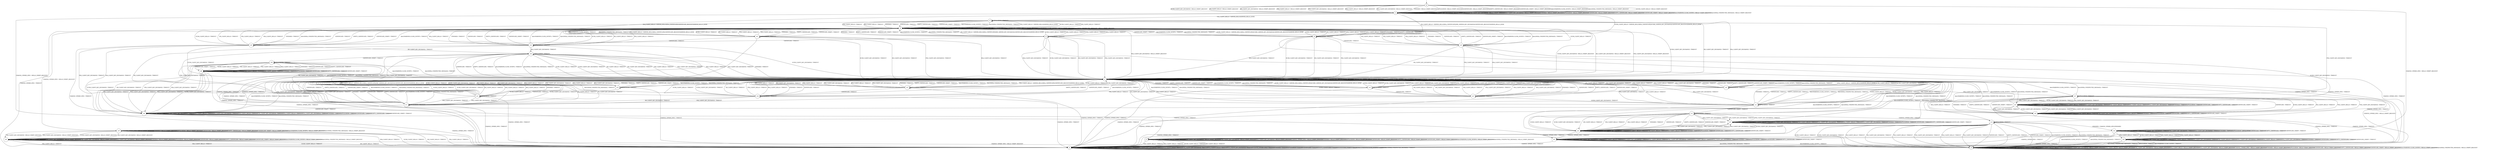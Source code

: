 digraph g {

	s0 [shape="circle" label="s0"];
	s1 [shape="circle" label="s1"];
	s2 [shape="circle" label="s2"];
	s3 [shape="circle" label="s3"];
	s4 [shape="circle" label="s4"];
	s5 [shape="circle" label="s5"];
	s6 [shape="circle" label="s6"];
	s7 [shape="circle" label="s7"];
	s8 [shape="circle" label="s8"];
	s9 [shape="circle" label="s9"];
	s10 [shape="circle" label="s10"];
	s11 [shape="circle" label="s11"];
	s12 [shape="circle" label="s12"];
	s13 [shape="circle" label="s13"];
	s14 [shape="circle" label="s14"];
	s15 [shape="circle" label="s15"];
	s16 [shape="circle" label="s16"];
	s17 [shape="circle" label="s17"];
	s18 [shape="circle" label="s18"];
	s19 [shape="circle" label="s19"];
	s20 [shape="circle" label="s20"];
	s21 [shape="circle" label="s21"];
	s22 [shape="circle" label="s22"];
	s23 [shape="circle" label="s23"];
	s24 [shape="circle" label="s24"];
	s25 [shape="circle" label="s25"];
	s26 [shape="circle" label="s26"];
	s27 [shape="circle" label="s27"];
	s28 [shape="circle" label="s28"];
	s29 [shape="circle" label="s29"];
	s30 [shape="circle" label="s30"];
	s31 [shape="circle" label="s31"];
	s32 [shape="circle" label="s32"];
	s33 [shape="circle" label="s33"];
	s34 [shape="circle" label="s34"];
	s35 [shape="circle" label="s35"];
	s36 [shape="circle" label="s36"];
	s37 [shape="circle" label="s37"];
	s38 [shape="circle" label="s38"];
	s0 -> s1 [label="ECDH_CLIENT_HELLO / HELLO_VERIFY_REQUEST"];
	s0 -> s1 [label="ECDH_CLIENT_KEY_EXCHANGE / HELLO_VERIFY_REQUEST"];
	s0 -> s1 [label="DH_CLIENT_HELLO / HELLO_VERIFY_REQUEST"];
	s0 -> s1 [label="DH_CLIENT_KEY_EXCHANGE / HELLO_VERIFY_REQUEST"];
	s0 -> s1 [label="PSK_CLIENT_HELLO / HELLO_VERIFY_REQUEST"];
	s0 -> s1 [label="PSK_CLIENT_KEY_EXCHANGE / HELLO_VERIFY_REQUEST"];
	s0 -> s1 [label="RSA_CLIENT_HELLO / HELLO_VERIFY_REQUEST"];
	s0 -> s1 [label="RSA_CLIENT_KEY_EXCHANGE / HELLO_VERIFY_REQUEST"];
	s0 -> s2 [label="CHANGE_CIPHER_SPEC / HELLO_VERIFY_REQUEST"];
	s0 -> s1 [label="FINISHED / HELLO_VERIFY_REQUEST"];
	s0 -> s1 [label="APPLICATION / HELLO_VERIFY_REQUEST"];
	s0 -> s1 [label="CERTIFICATE / HELLO_VERIFY_REQUEST"];
	s0 -> s1 [label="EMPTY_CERTIFICATE / HELLO_VERIFY_REQUEST"];
	s0 -> s1 [label="CERTIFICATE_VERIFY / HELLO_VERIFY_REQUEST"];
	s0 -> s1 [label="Alert(WARNING,CLOSE_NOTIFY) / HELLO_VERIFY_REQUEST"];
	s0 -> s1 [label="Alert(FATAL,UNEXPECTED_MESSAGE) / HELLO_VERIFY_REQUEST"];
	s1 -> s9 [label="ECDH_CLIENT_HELLO / SERVER_HELLO|RSA_CERTIFICATE|ECDHE_SERVER_KEY_EXCHANGE|CERTIFICATE_REQUEST|SERVER_HELLO_DONE"];
	s1 -> s1 [label="ECDH_CLIENT_KEY_EXCHANGE / HELLO_VERIFY_REQUEST"];
	s1 -> s5 [label="DH_CLIENT_HELLO / SERVER_HELLO|RSA_CERTIFICATE|DHE_SERVER_KEY_EXCHANGE|CERTIFICATE_REQUEST|SERVER_HELLO_DONE"];
	s1 -> s1 [label="DH_CLIENT_KEY_EXCHANGE / HELLO_VERIFY_REQUEST"];
	s1 -> s3 [label="PSK_CLIENT_HELLO / SERVER_HELLO|SERVER_HELLO_DONE"];
	s1 -> s1 [label="PSK_CLIENT_KEY_EXCHANGE / HELLO_VERIFY_REQUEST"];
	s1 -> s31 [label="RSA_CLIENT_HELLO / SERVER_HELLO|RSA_CERTIFICATE|CERTIFICATE_REQUEST|SERVER_HELLO_DONE"];
	s1 -> s1 [label="RSA_CLIENT_KEY_EXCHANGE / HELLO_VERIFY_REQUEST"];
	s1 -> s2 [label="CHANGE_CIPHER_SPEC / HELLO_VERIFY_REQUEST"];
	s1 -> s1 [label="FINISHED / HELLO_VERIFY_REQUEST"];
	s1 -> s1 [label="APPLICATION / HELLO_VERIFY_REQUEST"];
	s1 -> s1 [label="CERTIFICATE / HELLO_VERIFY_REQUEST"];
	s1 -> s1 [label="EMPTY_CERTIFICATE / HELLO_VERIFY_REQUEST"];
	s1 -> s1 [label="CERTIFICATE_VERIFY / HELLO_VERIFY_REQUEST"];
	s1 -> s1 [label="Alert(WARNING,CLOSE_NOTIFY) / HELLO_VERIFY_REQUEST"];
	s1 -> s1 [label="Alert(FATAL,UNEXPECTED_MESSAGE) / HELLO_VERIFY_REQUEST"];
	s2 -> s4 [label="ECDH_CLIENT_HELLO / TIMEOUT"];
	s2 -> s2 [label="ECDH_CLIENT_KEY_EXCHANGE / HELLO_VERIFY_REQUEST"];
	s2 -> s4 [label="DH_CLIENT_HELLO / TIMEOUT"];
	s2 -> s2 [label="DH_CLIENT_KEY_EXCHANGE / HELLO_VERIFY_REQUEST"];
	s2 -> s4 [label="PSK_CLIENT_HELLO / TIMEOUT"];
	s2 -> s2 [label="PSK_CLIENT_KEY_EXCHANGE / HELLO_VERIFY_REQUEST"];
	s2 -> s4 [label="RSA_CLIENT_HELLO / TIMEOUT"];
	s2 -> s2 [label="RSA_CLIENT_KEY_EXCHANGE / HELLO_VERIFY_REQUEST"];
	s2 -> s2 [label="CHANGE_CIPHER_SPEC / HELLO_VERIFY_REQUEST"];
	s2 -> s2 [label="FINISHED / HELLO_VERIFY_REQUEST"];
	s2 -> s2 [label="APPLICATION / HELLO_VERIFY_REQUEST"];
	s2 -> s2 [label="CERTIFICATE / HELLO_VERIFY_REQUEST"];
	s2 -> s2 [label="EMPTY_CERTIFICATE / HELLO_VERIFY_REQUEST"];
	s2 -> s2 [label="CERTIFICATE_VERIFY / HELLO_VERIFY_REQUEST"];
	s2 -> s2 [label="Alert(WARNING,CLOSE_NOTIFY) / HELLO_VERIFY_REQUEST"];
	s2 -> s2 [label="Alert(FATAL,UNEXPECTED_MESSAGE) / HELLO_VERIFY_REQUEST"];
	s3 -> s6 [label="ECDH_CLIENT_HELLO / TIMEOUT"];
	s3 -> s7 [label="ECDH_CLIENT_KEY_EXCHANGE / TIMEOUT"];
	s3 -> s6 [label="DH_CLIENT_HELLO / TIMEOUT"];
	s3 -> s7 [label="DH_CLIENT_KEY_EXCHANGE / TIMEOUT"];
	s3 -> s6 [label="PSK_CLIENT_HELLO / TIMEOUT"];
	s3 -> s27 [label="PSK_CLIENT_KEY_EXCHANGE / TIMEOUT"];
	s3 -> s6 [label="RSA_CLIENT_HELLO / TIMEOUT"];
	s3 -> s7 [label="RSA_CLIENT_KEY_EXCHANGE / TIMEOUT"];
	s3 -> s4 [label="CHANGE_CIPHER_SPEC / TIMEOUT"];
	s3 -> s6 [label="FINISHED / TIMEOUT"];
	s3 -> s3 [label="APPLICATION / TIMEOUT"];
	s3 -> s6 [label="CERTIFICATE / TIMEOUT"];
	s3 -> s6 [label="EMPTY_CERTIFICATE / TIMEOUT"];
	s3 -> s6 [label="CERTIFICATE_VERIFY / TIMEOUT"];
	s3 -> s6 [label="Alert(WARNING,CLOSE_NOTIFY) / TIMEOUT"];
	s3 -> s6 [label="Alert(FATAL,UNEXPECTED_MESSAGE) / TIMEOUT"];
	s4 -> s4 [label="ECDH_CLIENT_HELLO / TIMEOUT"];
	s4 -> s4 [label="ECDH_CLIENT_KEY_EXCHANGE / TIMEOUT"];
	s4 -> s4 [label="DH_CLIENT_HELLO / TIMEOUT"];
	s4 -> s4 [label="DH_CLIENT_KEY_EXCHANGE / TIMEOUT"];
	s4 -> s4 [label="PSK_CLIENT_HELLO / TIMEOUT"];
	s4 -> s4 [label="PSK_CLIENT_KEY_EXCHANGE / TIMEOUT"];
	s4 -> s4 [label="RSA_CLIENT_HELLO / TIMEOUT"];
	s4 -> s4 [label="RSA_CLIENT_KEY_EXCHANGE / TIMEOUT"];
	s4 -> s4 [label="CHANGE_CIPHER_SPEC / TIMEOUT"];
	s4 -> s4 [label="FINISHED / TIMEOUT"];
	s4 -> s4 [label="APPLICATION / TIMEOUT"];
	s4 -> s4 [label="CERTIFICATE / TIMEOUT"];
	s4 -> s4 [label="EMPTY_CERTIFICATE / TIMEOUT"];
	s4 -> s4 [label="CERTIFICATE_VERIFY / TIMEOUT"];
	s4 -> s4 [label="Alert(WARNING,CLOSE_NOTIFY) / TIMEOUT"];
	s4 -> s4 [label="Alert(FATAL,UNEXPECTED_MESSAGE) / TIMEOUT"];
	s5 -> s6 [label="ECDH_CLIENT_HELLO / TIMEOUT"];
	s5 -> s7 [label="ECDH_CLIENT_KEY_EXCHANGE / TIMEOUT"];
	s5 -> s6 [label="DH_CLIENT_HELLO / TIMEOUT"];
	s5 -> s7 [label="DH_CLIENT_KEY_EXCHANGE / TIMEOUT"];
	s5 -> s6 [label="PSK_CLIENT_HELLO / TIMEOUT"];
	s5 -> s7 [label="PSK_CLIENT_KEY_EXCHANGE / TIMEOUT"];
	s5 -> s6 [label="RSA_CLIENT_HELLO / TIMEOUT"];
	s5 -> s7 [label="RSA_CLIENT_KEY_EXCHANGE / TIMEOUT"];
	s5 -> s4 [label="CHANGE_CIPHER_SPEC / TIMEOUT"];
	s5 -> s6 [label="FINISHED / TIMEOUT"];
	s5 -> s5 [label="APPLICATION / TIMEOUT"];
	s5 -> s16 [label="CERTIFICATE / TIMEOUT"];
	s5 -> s6 [label="EMPTY_CERTIFICATE / TIMEOUT"];
	s5 -> s6 [label="CERTIFICATE_VERIFY / TIMEOUT"];
	s5 -> s6 [label="Alert(WARNING,CLOSE_NOTIFY) / TIMEOUT"];
	s5 -> s6 [label="Alert(FATAL,UNEXPECTED_MESSAGE) / TIMEOUT"];
	s6 -> s9 [label="ECDH_CLIENT_HELLO / SERVER_HELLO|RSA_CERTIFICATE|ECDHE_SERVER_KEY_EXCHANGE|CERTIFICATE_REQUEST|SERVER_HELLO_DONE"];
	s6 -> s7 [label="ECDH_CLIENT_KEY_EXCHANGE / HELLO_VERIFY_REQUEST"];
	s6 -> s5 [label="DH_CLIENT_HELLO / SERVER_HELLO|RSA_CERTIFICATE|DHE_SERVER_KEY_EXCHANGE|CERTIFICATE_REQUEST|SERVER_HELLO_DONE"];
	s6 -> s7 [label="DH_CLIENT_KEY_EXCHANGE / HELLO_VERIFY_REQUEST"];
	s6 -> s3 [label="PSK_CLIENT_HELLO / SERVER_HELLO|SERVER_HELLO_DONE"];
	s6 -> s7 [label="PSK_CLIENT_KEY_EXCHANGE / HELLO_VERIFY_REQUEST"];
	s6 -> s31 [label="RSA_CLIENT_HELLO / SERVER_HELLO|RSA_CERTIFICATE|CERTIFICATE_REQUEST|SERVER_HELLO_DONE"];
	s6 -> s7 [label="RSA_CLIENT_KEY_EXCHANGE / HELLO_VERIFY_REQUEST"];
	s6 -> s29 [label="CHANGE_CIPHER_SPEC / HELLO_VERIFY_REQUEST"];
	s6 -> s6 [label="FINISHED / HELLO_VERIFY_REQUEST"];
	s6 -> s6 [label="APPLICATION / HELLO_VERIFY_REQUEST"];
	s6 -> s6 [label="CERTIFICATE / HELLO_VERIFY_REQUEST"];
	s6 -> s6 [label="EMPTY_CERTIFICATE / HELLO_VERIFY_REQUEST"];
	s6 -> s6 [label="CERTIFICATE_VERIFY / HELLO_VERIFY_REQUEST"];
	s6 -> s6 [label="Alert(WARNING,CLOSE_NOTIFY) / HELLO_VERIFY_REQUEST"];
	s6 -> s6 [label="Alert(FATAL,UNEXPECTED_MESSAGE) / HELLO_VERIFY_REQUEST"];
	s7 -> s15 [label="ECDH_CLIENT_HELLO / SERVER_HELLO|RSA_CERTIFICATE|ECDHE_SERVER_KEY_EXCHANGE|CERTIFICATE_REQUEST|SERVER_HELLO_DONE"];
	s7 -> s7 [label="ECDH_CLIENT_KEY_EXCHANGE / HELLO_VERIFY_REQUEST"];
	s7 -> s19 [label="DH_CLIENT_HELLO / SERVER_HELLO|RSA_CERTIFICATE|DHE_SERVER_KEY_EXCHANGE|CERTIFICATE_REQUEST|SERVER_HELLO_DONE"];
	s7 -> s7 [label="DH_CLIENT_KEY_EXCHANGE / HELLO_VERIFY_REQUEST"];
	s7 -> s20 [label="PSK_CLIENT_HELLO / SERVER_HELLO|SERVER_HELLO_DONE"];
	s7 -> s7 [label="PSK_CLIENT_KEY_EXCHANGE / HELLO_VERIFY_REQUEST"];
	s7 -> s23 [label="RSA_CLIENT_HELLO / SERVER_HELLO|RSA_CERTIFICATE|CERTIFICATE_REQUEST|SERVER_HELLO_DONE"];
	s7 -> s7 [label="RSA_CLIENT_KEY_EXCHANGE / HELLO_VERIFY_REQUEST"];
	s7 -> s8 [label="CHANGE_CIPHER_SPEC / HELLO_VERIFY_REQUEST"];
	s7 -> s7 [label="FINISHED / HELLO_VERIFY_REQUEST"];
	s7 -> s7 [label="APPLICATION / HELLO_VERIFY_REQUEST"];
	s7 -> s7 [label="CERTIFICATE / HELLO_VERIFY_REQUEST"];
	s7 -> s7 [label="EMPTY_CERTIFICATE / HELLO_VERIFY_REQUEST"];
	s7 -> s7 [label="CERTIFICATE_VERIFY / HELLO_VERIFY_REQUEST"];
	s7 -> s7 [label="Alert(WARNING,CLOSE_NOTIFY) / HELLO_VERIFY_REQUEST"];
	s7 -> s7 [label="Alert(FATAL,UNEXPECTED_MESSAGE) / HELLO_VERIFY_REQUEST"];
	s8 -> s8 [label="ECDH_CLIENT_HELLO / HELLO_VERIFY_REQUEST"];
	s8 -> s8 [label="ECDH_CLIENT_KEY_EXCHANGE / HELLO_VERIFY_REQUEST"];
	s8 -> s8 [label="DH_CLIENT_HELLO / HELLO_VERIFY_REQUEST"];
	s8 -> s8 [label="DH_CLIENT_KEY_EXCHANGE / HELLO_VERIFY_REQUEST"];
	s8 -> s8 [label="PSK_CLIENT_HELLO / HELLO_VERIFY_REQUEST"];
	s8 -> s8 [label="PSK_CLIENT_KEY_EXCHANGE / HELLO_VERIFY_REQUEST"];
	s8 -> s8 [label="RSA_CLIENT_HELLO / HELLO_VERIFY_REQUEST"];
	s8 -> s8 [label="RSA_CLIENT_KEY_EXCHANGE / HELLO_VERIFY_REQUEST"];
	s8 -> s8 [label="CHANGE_CIPHER_SPEC / HELLO_VERIFY_REQUEST"];
	s8 -> s8 [label="FINISHED / HELLO_VERIFY_REQUEST"];
	s8 -> s8 [label="APPLICATION / HELLO_VERIFY_REQUEST"];
	s8 -> s8 [label="CERTIFICATE / HELLO_VERIFY_REQUEST"];
	s8 -> s8 [label="EMPTY_CERTIFICATE / HELLO_VERIFY_REQUEST"];
	s8 -> s8 [label="CERTIFICATE_VERIFY / HELLO_VERIFY_REQUEST"];
	s8 -> s8 [label="Alert(WARNING,CLOSE_NOTIFY) / HELLO_VERIFY_REQUEST"];
	s8 -> s8 [label="Alert(FATAL,UNEXPECTED_MESSAGE) / HELLO_VERIFY_REQUEST"];
	s9 -> s6 [label="ECDH_CLIENT_HELLO / TIMEOUT"];
	s9 -> s7 [label="ECDH_CLIENT_KEY_EXCHANGE / TIMEOUT"];
	s9 -> s6 [label="DH_CLIENT_HELLO / TIMEOUT"];
	s9 -> s7 [label="DH_CLIENT_KEY_EXCHANGE / TIMEOUT"];
	s9 -> s6 [label="PSK_CLIENT_HELLO / TIMEOUT"];
	s9 -> s7 [label="PSK_CLIENT_KEY_EXCHANGE / TIMEOUT"];
	s9 -> s6 [label="RSA_CLIENT_HELLO / TIMEOUT"];
	s9 -> s7 [label="RSA_CLIENT_KEY_EXCHANGE / TIMEOUT"];
	s9 -> s4 [label="CHANGE_CIPHER_SPEC / TIMEOUT"];
	s9 -> s6 [label="FINISHED / TIMEOUT"];
	s9 -> s9 [label="APPLICATION / TIMEOUT"];
	s9 -> s10 [label="CERTIFICATE / TIMEOUT"];
	s9 -> s6 [label="EMPTY_CERTIFICATE / TIMEOUT"];
	s9 -> s6 [label="CERTIFICATE_VERIFY / TIMEOUT"];
	s9 -> s6 [label="Alert(WARNING,CLOSE_NOTIFY) / TIMEOUT"];
	s9 -> s6 [label="Alert(FATAL,UNEXPECTED_MESSAGE) / TIMEOUT"];
	s10 -> s6 [label="ECDH_CLIENT_HELLO / TIMEOUT"];
	s10 -> s11 [label="ECDH_CLIENT_KEY_EXCHANGE / TIMEOUT"];
	s10 -> s6 [label="DH_CLIENT_HELLO / TIMEOUT"];
	s10 -> s7 [label="DH_CLIENT_KEY_EXCHANGE / TIMEOUT"];
	s10 -> s6 [label="PSK_CLIENT_HELLO / TIMEOUT"];
	s10 -> s7 [label="PSK_CLIENT_KEY_EXCHANGE / TIMEOUT"];
	s10 -> s6 [label="RSA_CLIENT_HELLO / TIMEOUT"];
	s10 -> s7 [label="RSA_CLIENT_KEY_EXCHANGE / TIMEOUT"];
	s10 -> s4 [label="CHANGE_CIPHER_SPEC / TIMEOUT"];
	s10 -> s6 [label="FINISHED / TIMEOUT"];
	s10 -> s10 [label="APPLICATION / TIMEOUT"];
	s10 -> s6 [label="CERTIFICATE / TIMEOUT"];
	s10 -> s6 [label="EMPTY_CERTIFICATE / TIMEOUT"];
	s10 -> s6 [label="CERTIFICATE_VERIFY / TIMEOUT"];
	s10 -> s6 [label="Alert(WARNING,CLOSE_NOTIFY) / TIMEOUT"];
	s10 -> s6 [label="Alert(FATAL,UNEXPECTED_MESSAGE) / TIMEOUT"];
	s11 -> s7 [label="ECDH_CLIENT_HELLO / TIMEOUT"];
	s11 -> s7 [label="ECDH_CLIENT_KEY_EXCHANGE / TIMEOUT"];
	s11 -> s7 [label="DH_CLIENT_HELLO / TIMEOUT"];
	s11 -> s7 [label="DH_CLIENT_KEY_EXCHANGE / TIMEOUT"];
	s11 -> s7 [label="PSK_CLIENT_HELLO / TIMEOUT"];
	s11 -> s7 [label="PSK_CLIENT_KEY_EXCHANGE / TIMEOUT"];
	s11 -> s7 [label="RSA_CLIENT_HELLO / TIMEOUT"];
	s11 -> s7 [label="RSA_CLIENT_KEY_EXCHANGE / TIMEOUT"];
	s11 -> s4 [label="CHANGE_CIPHER_SPEC / TIMEOUT"];
	s11 -> s7 [label="FINISHED / TIMEOUT"];
	s11 -> s11 [label="APPLICATION / TIMEOUT"];
	s11 -> s7 [label="CERTIFICATE / TIMEOUT"];
	s11 -> s7 [label="EMPTY_CERTIFICATE / TIMEOUT"];
	s11 -> s12 [label="CERTIFICATE_VERIFY / TIMEOUT"];
	s11 -> s7 [label="Alert(WARNING,CLOSE_NOTIFY) / TIMEOUT"];
	s11 -> s7 [label="Alert(FATAL,UNEXPECTED_MESSAGE) / TIMEOUT"];
	s12 -> s25 [label="ECDH_CLIENT_HELLO / TIMEOUT"];
	s12 -> s25 [label="ECDH_CLIENT_KEY_EXCHANGE / TIMEOUT"];
	s12 -> s25 [label="DH_CLIENT_HELLO / TIMEOUT"];
	s12 -> s37 [label="DH_CLIENT_KEY_EXCHANGE / TIMEOUT"];
	s12 -> s25 [label="PSK_CLIENT_HELLO / TIMEOUT"];
	s12 -> s37 [label="PSK_CLIENT_KEY_EXCHANGE / TIMEOUT"];
	s12 -> s25 [label="RSA_CLIENT_HELLO / TIMEOUT"];
	s12 -> s37 [label="RSA_CLIENT_KEY_EXCHANGE / TIMEOUT"];
	s12 -> s13 [label="CHANGE_CIPHER_SPEC / TIMEOUT"];
	s12 -> s25 [label="FINISHED / TIMEOUT"];
	s12 -> s12 [label="APPLICATION / TIMEOUT"];
	s12 -> s25 [label="CERTIFICATE / TIMEOUT"];
	s12 -> s25 [label="EMPTY_CERTIFICATE / TIMEOUT"];
	s12 -> s25 [label="CERTIFICATE_VERIFY / TIMEOUT"];
	s12 -> s7 [label="Alert(WARNING,CLOSE_NOTIFY) / TIMEOUT"];
	s12 -> s7 [label="Alert(FATAL,UNEXPECTED_MESSAGE) / TIMEOUT"];
	s13 -> s8 [label="ECDH_CLIENT_HELLO / TIMEOUT"];
	s13 -> s8 [label="ECDH_CLIENT_KEY_EXCHANGE / TIMEOUT"];
	s13 -> s8 [label="DH_CLIENT_HELLO / TIMEOUT"];
	s13 -> s8 [label="DH_CLIENT_KEY_EXCHANGE / TIMEOUT"];
	s13 -> s8 [label="PSK_CLIENT_HELLO / TIMEOUT"];
	s13 -> s8 [label="PSK_CLIENT_KEY_EXCHANGE / TIMEOUT"];
	s13 -> s8 [label="RSA_CLIENT_HELLO / TIMEOUT"];
	s13 -> s8 [label="RSA_CLIENT_KEY_EXCHANGE / TIMEOUT"];
	s13 -> s4 [label="CHANGE_CIPHER_SPEC / TIMEOUT"];
	s13 -> s14 [label="FINISHED / CHANGE_CIPHER_SPEC|FINISHED"];
	s13 -> s13 [label="APPLICATION / TIMEOUT"];
	s13 -> s8 [label="CERTIFICATE / TIMEOUT"];
	s13 -> s8 [label="EMPTY_CERTIFICATE / TIMEOUT"];
	s13 -> s8 [label="CERTIFICATE_VERIFY / TIMEOUT"];
	s13 -> s8 [label="Alert(WARNING,CLOSE_NOTIFY) / TIMEOUT"];
	s13 -> s8 [label="Alert(FATAL,UNEXPECTED_MESSAGE) / TIMEOUT"];
	s14 -> s26 [label="ECDH_CLIENT_HELLO / TIMEOUT"];
	s14 -> s14 [label="ECDH_CLIENT_KEY_EXCHANGE / TIMEOUT"];
	s14 -> s26 [label="DH_CLIENT_HELLO / TIMEOUT"];
	s14 -> s14 [label="DH_CLIENT_KEY_EXCHANGE / TIMEOUT"];
	s14 -> s26 [label="PSK_CLIENT_HELLO / TIMEOUT"];
	s14 -> s14 [label="PSK_CLIENT_KEY_EXCHANGE / TIMEOUT"];
	s14 -> s26 [label="RSA_CLIENT_HELLO / TIMEOUT"];
	s14 -> s14 [label="RSA_CLIENT_KEY_EXCHANGE / TIMEOUT"];
	s14 -> s4 [label="CHANGE_CIPHER_SPEC / TIMEOUT"];
	s14 -> s14 [label="FINISHED / TIMEOUT"];
	s14 -> s14 [label="APPLICATION / APPLICATION"];
	s14 -> s14 [label="CERTIFICATE / TIMEOUT"];
	s14 -> s14 [label="EMPTY_CERTIFICATE / TIMEOUT"];
	s14 -> s14 [label="CERTIFICATE_VERIFY / TIMEOUT"];
	s14 -> s8 [label="Alert(WARNING,CLOSE_NOTIFY) / TIMEOUT"];
	s14 -> s8 [label="Alert(FATAL,UNEXPECTED_MESSAGE) / TIMEOUT"];
	s15 -> s7 [label="ECDH_CLIENT_HELLO / TIMEOUT"];
	s15 -> s7 [label="ECDH_CLIENT_KEY_EXCHANGE / TIMEOUT"];
	s15 -> s7 [label="DH_CLIENT_HELLO / TIMEOUT"];
	s15 -> s7 [label="DH_CLIENT_KEY_EXCHANGE / TIMEOUT"];
	s15 -> s7 [label="PSK_CLIENT_HELLO / TIMEOUT"];
	s15 -> s7 [label="PSK_CLIENT_KEY_EXCHANGE / TIMEOUT"];
	s15 -> s7 [label="RSA_CLIENT_HELLO / TIMEOUT"];
	s15 -> s7 [label="RSA_CLIENT_KEY_EXCHANGE / TIMEOUT"];
	s15 -> s4 [label="CHANGE_CIPHER_SPEC / TIMEOUT"];
	s15 -> s7 [label="FINISHED / TIMEOUT"];
	s15 -> s15 [label="APPLICATION / TIMEOUT"];
	s15 -> s22 [label="CERTIFICATE / TIMEOUT"];
	s15 -> s7 [label="EMPTY_CERTIFICATE / TIMEOUT"];
	s15 -> s7 [label="CERTIFICATE_VERIFY / TIMEOUT"];
	s15 -> s7 [label="Alert(WARNING,CLOSE_NOTIFY) / TIMEOUT"];
	s15 -> s7 [label="Alert(FATAL,UNEXPECTED_MESSAGE) / TIMEOUT"];
	s16 -> s6 [label="ECDH_CLIENT_HELLO / TIMEOUT"];
	s16 -> s7 [label="ECDH_CLIENT_KEY_EXCHANGE / TIMEOUT"];
	s16 -> s6 [label="DH_CLIENT_HELLO / TIMEOUT"];
	s16 -> s34 [label="DH_CLIENT_KEY_EXCHANGE / TIMEOUT"];
	s16 -> s6 [label="PSK_CLIENT_HELLO / TIMEOUT"];
	s16 -> s17 [label="PSK_CLIENT_KEY_EXCHANGE / TIMEOUT"];
	s16 -> s6 [label="RSA_CLIENT_HELLO / TIMEOUT"];
	s16 -> s17 [label="RSA_CLIENT_KEY_EXCHANGE / TIMEOUT"];
	s16 -> s4 [label="CHANGE_CIPHER_SPEC / TIMEOUT"];
	s16 -> s6 [label="FINISHED / TIMEOUT"];
	s16 -> s16 [label="APPLICATION / TIMEOUT"];
	s16 -> s6 [label="CERTIFICATE / TIMEOUT"];
	s16 -> s6 [label="EMPTY_CERTIFICATE / TIMEOUT"];
	s16 -> s6 [label="CERTIFICATE_VERIFY / TIMEOUT"];
	s16 -> s6 [label="Alert(WARNING,CLOSE_NOTIFY) / TIMEOUT"];
	s16 -> s6 [label="Alert(FATAL,UNEXPECTED_MESSAGE) / TIMEOUT"];
	s17 -> s7 [label="ECDH_CLIENT_HELLO / TIMEOUT"];
	s17 -> s7 [label="ECDH_CLIENT_KEY_EXCHANGE / TIMEOUT"];
	s17 -> s7 [label="DH_CLIENT_HELLO / TIMEOUT"];
	s17 -> s7 [label="DH_CLIENT_KEY_EXCHANGE / TIMEOUT"];
	s17 -> s7 [label="PSK_CLIENT_HELLO / TIMEOUT"];
	s17 -> s7 [label="PSK_CLIENT_KEY_EXCHANGE / TIMEOUT"];
	s17 -> s7 [label="RSA_CLIENT_HELLO / TIMEOUT"];
	s17 -> s7 [label="RSA_CLIENT_KEY_EXCHANGE / TIMEOUT"];
	s17 -> s4 [label="CHANGE_CIPHER_SPEC / TIMEOUT"];
	s17 -> s7 [label="FINISHED / TIMEOUT"];
	s17 -> s17 [label="APPLICATION / TIMEOUT"];
	s17 -> s7 [label="CERTIFICATE / TIMEOUT"];
	s17 -> s7 [label="EMPTY_CERTIFICATE / TIMEOUT"];
	s17 -> s18 [label="CERTIFICATE_VERIFY / TIMEOUT"];
	s17 -> s7 [label="Alert(WARNING,CLOSE_NOTIFY) / TIMEOUT"];
	s17 -> s7 [label="Alert(FATAL,UNEXPECTED_MESSAGE) / TIMEOUT"];
	s18 -> s18 [label="ECDH_CLIENT_HELLO / TIMEOUT"];
	s18 -> s18 [label="ECDH_CLIENT_KEY_EXCHANGE / TIMEOUT"];
	s18 -> s18 [label="DH_CLIENT_HELLO / TIMEOUT"];
	s18 -> s18 [label="DH_CLIENT_KEY_EXCHANGE / TIMEOUT"];
	s18 -> s18 [label="PSK_CLIENT_HELLO / TIMEOUT"];
	s18 -> s18 [label="PSK_CLIENT_KEY_EXCHANGE / TIMEOUT"];
	s18 -> s18 [label="RSA_CLIENT_HELLO / TIMEOUT"];
	s18 -> s18 [label="RSA_CLIENT_KEY_EXCHANGE / TIMEOUT"];
	s18 -> s4 [label="CHANGE_CIPHER_SPEC / TIMEOUT"];
	s18 -> s18 [label="FINISHED / TIMEOUT"];
	s18 -> s18 [label="APPLICATION / TIMEOUT"];
	s18 -> s18 [label="CERTIFICATE / TIMEOUT"];
	s18 -> s18 [label="EMPTY_CERTIFICATE / TIMEOUT"];
	s18 -> s18 [label="CERTIFICATE_VERIFY / TIMEOUT"];
	s18 -> s7 [label="Alert(WARNING,CLOSE_NOTIFY) / TIMEOUT"];
	s18 -> s7 [label="Alert(FATAL,UNEXPECTED_MESSAGE) / TIMEOUT"];
	s19 -> s7 [label="ECDH_CLIENT_HELLO / TIMEOUT"];
	s19 -> s7 [label="ECDH_CLIENT_KEY_EXCHANGE / TIMEOUT"];
	s19 -> s7 [label="DH_CLIENT_HELLO / TIMEOUT"];
	s19 -> s7 [label="DH_CLIENT_KEY_EXCHANGE / TIMEOUT"];
	s19 -> s7 [label="PSK_CLIENT_HELLO / TIMEOUT"];
	s19 -> s7 [label="PSK_CLIENT_KEY_EXCHANGE / TIMEOUT"];
	s19 -> s7 [label="RSA_CLIENT_HELLO / TIMEOUT"];
	s19 -> s7 [label="RSA_CLIENT_KEY_EXCHANGE / TIMEOUT"];
	s19 -> s4 [label="CHANGE_CIPHER_SPEC / TIMEOUT"];
	s19 -> s7 [label="FINISHED / TIMEOUT"];
	s19 -> s19 [label="APPLICATION / TIMEOUT"];
	s19 -> s21 [label="CERTIFICATE / TIMEOUT"];
	s19 -> s7 [label="EMPTY_CERTIFICATE / TIMEOUT"];
	s19 -> s7 [label="CERTIFICATE_VERIFY / TIMEOUT"];
	s19 -> s7 [label="Alert(WARNING,CLOSE_NOTIFY) / TIMEOUT"];
	s19 -> s7 [label="Alert(FATAL,UNEXPECTED_MESSAGE) / TIMEOUT"];
	s20 -> s7 [label="ECDH_CLIENT_HELLO / TIMEOUT"];
	s20 -> s7 [label="ECDH_CLIENT_KEY_EXCHANGE / TIMEOUT"];
	s20 -> s7 [label="DH_CLIENT_HELLO / TIMEOUT"];
	s20 -> s7 [label="DH_CLIENT_KEY_EXCHANGE / TIMEOUT"];
	s20 -> s7 [label="PSK_CLIENT_HELLO / TIMEOUT"];
	s20 -> s27 [label="PSK_CLIENT_KEY_EXCHANGE / TIMEOUT"];
	s20 -> s7 [label="RSA_CLIENT_HELLO / TIMEOUT"];
	s20 -> s7 [label="RSA_CLIENT_KEY_EXCHANGE / TIMEOUT"];
	s20 -> s4 [label="CHANGE_CIPHER_SPEC / TIMEOUT"];
	s20 -> s7 [label="FINISHED / TIMEOUT"];
	s20 -> s20 [label="APPLICATION / TIMEOUT"];
	s20 -> s7 [label="CERTIFICATE / TIMEOUT"];
	s20 -> s7 [label="EMPTY_CERTIFICATE / TIMEOUT"];
	s20 -> s7 [label="CERTIFICATE_VERIFY / TIMEOUT"];
	s20 -> s7 [label="Alert(WARNING,CLOSE_NOTIFY) / TIMEOUT"];
	s20 -> s7 [label="Alert(FATAL,UNEXPECTED_MESSAGE) / TIMEOUT"];
	s21 -> s7 [label="ECDH_CLIENT_HELLO / TIMEOUT"];
	s21 -> s7 [label="ECDH_CLIENT_KEY_EXCHANGE / TIMEOUT"];
	s21 -> s7 [label="DH_CLIENT_HELLO / TIMEOUT"];
	s21 -> s34 [label="DH_CLIENT_KEY_EXCHANGE / TIMEOUT"];
	s21 -> s7 [label="PSK_CLIENT_HELLO / TIMEOUT"];
	s21 -> s17 [label="PSK_CLIENT_KEY_EXCHANGE / TIMEOUT"];
	s21 -> s7 [label="RSA_CLIENT_HELLO / TIMEOUT"];
	s21 -> s17 [label="RSA_CLIENT_KEY_EXCHANGE / TIMEOUT"];
	s21 -> s4 [label="CHANGE_CIPHER_SPEC / TIMEOUT"];
	s21 -> s7 [label="FINISHED / TIMEOUT"];
	s21 -> s21 [label="APPLICATION / TIMEOUT"];
	s21 -> s7 [label="CERTIFICATE / TIMEOUT"];
	s21 -> s7 [label="EMPTY_CERTIFICATE / TIMEOUT"];
	s21 -> s7 [label="CERTIFICATE_VERIFY / TIMEOUT"];
	s21 -> s7 [label="Alert(WARNING,CLOSE_NOTIFY) / TIMEOUT"];
	s21 -> s7 [label="Alert(FATAL,UNEXPECTED_MESSAGE) / TIMEOUT"];
	s22 -> s7 [label="ECDH_CLIENT_HELLO / TIMEOUT"];
	s22 -> s11 [label="ECDH_CLIENT_KEY_EXCHANGE / TIMEOUT"];
	s22 -> s7 [label="DH_CLIENT_HELLO / TIMEOUT"];
	s22 -> s7 [label="DH_CLIENT_KEY_EXCHANGE / TIMEOUT"];
	s22 -> s7 [label="PSK_CLIENT_HELLO / TIMEOUT"];
	s22 -> s7 [label="PSK_CLIENT_KEY_EXCHANGE / TIMEOUT"];
	s22 -> s7 [label="RSA_CLIENT_HELLO / TIMEOUT"];
	s22 -> s7 [label="RSA_CLIENT_KEY_EXCHANGE / TIMEOUT"];
	s22 -> s4 [label="CHANGE_CIPHER_SPEC / TIMEOUT"];
	s22 -> s7 [label="FINISHED / TIMEOUT"];
	s22 -> s22 [label="APPLICATION / TIMEOUT"];
	s22 -> s7 [label="CERTIFICATE / TIMEOUT"];
	s22 -> s7 [label="EMPTY_CERTIFICATE / TIMEOUT"];
	s22 -> s7 [label="CERTIFICATE_VERIFY / TIMEOUT"];
	s22 -> s7 [label="Alert(WARNING,CLOSE_NOTIFY) / TIMEOUT"];
	s22 -> s7 [label="Alert(FATAL,UNEXPECTED_MESSAGE) / TIMEOUT"];
	s23 -> s7 [label="ECDH_CLIENT_HELLO / TIMEOUT"];
	s23 -> s7 [label="ECDH_CLIENT_KEY_EXCHANGE / TIMEOUT"];
	s23 -> s7 [label="DH_CLIENT_HELLO / TIMEOUT"];
	s23 -> s7 [label="DH_CLIENT_KEY_EXCHANGE / TIMEOUT"];
	s23 -> s7 [label="PSK_CLIENT_HELLO / TIMEOUT"];
	s23 -> s7 [label="PSK_CLIENT_KEY_EXCHANGE / TIMEOUT"];
	s23 -> s7 [label="RSA_CLIENT_HELLO / TIMEOUT"];
	s23 -> s7 [label="RSA_CLIENT_KEY_EXCHANGE / TIMEOUT"];
	s23 -> s4 [label="CHANGE_CIPHER_SPEC / TIMEOUT"];
	s23 -> s7 [label="FINISHED / TIMEOUT"];
	s23 -> s23 [label="APPLICATION / TIMEOUT"];
	s23 -> s24 [label="CERTIFICATE / TIMEOUT"];
	s23 -> s7 [label="EMPTY_CERTIFICATE / TIMEOUT"];
	s23 -> s7 [label="CERTIFICATE_VERIFY / TIMEOUT"];
	s23 -> s7 [label="Alert(WARNING,CLOSE_NOTIFY) / TIMEOUT"];
	s23 -> s7 [label="Alert(FATAL,UNEXPECTED_MESSAGE) / TIMEOUT"];
	s24 -> s7 [label="ECDH_CLIENT_HELLO / TIMEOUT"];
	s24 -> s7 [label="ECDH_CLIENT_KEY_EXCHANGE / TIMEOUT"];
	s24 -> s7 [label="DH_CLIENT_HELLO / TIMEOUT"];
	s24 -> s17 [label="DH_CLIENT_KEY_EXCHANGE / TIMEOUT"];
	s24 -> s7 [label="PSK_CLIENT_HELLO / TIMEOUT"];
	s24 -> s17 [label="PSK_CLIENT_KEY_EXCHANGE / TIMEOUT"];
	s24 -> s7 [label="RSA_CLIENT_HELLO / TIMEOUT"];
	s24 -> s34 [label="RSA_CLIENT_KEY_EXCHANGE / TIMEOUT"];
	s24 -> s4 [label="CHANGE_CIPHER_SPEC / TIMEOUT"];
	s24 -> s7 [label="FINISHED / TIMEOUT"];
	s24 -> s24 [label="APPLICATION / TIMEOUT"];
	s24 -> s7 [label="CERTIFICATE / TIMEOUT"];
	s24 -> s7 [label="EMPTY_CERTIFICATE / TIMEOUT"];
	s24 -> s7 [label="CERTIFICATE_VERIFY / TIMEOUT"];
	s24 -> s7 [label="Alert(WARNING,CLOSE_NOTIFY) / TIMEOUT"];
	s24 -> s7 [label="Alert(FATAL,UNEXPECTED_MESSAGE) / TIMEOUT"];
	s25 -> s25 [label="ECDH_CLIENT_HELLO / TIMEOUT"];
	s25 -> s25 [label="ECDH_CLIENT_KEY_EXCHANGE / TIMEOUT"];
	s25 -> s25 [label="DH_CLIENT_HELLO / TIMEOUT"];
	s25 -> s37 [label="DH_CLIENT_KEY_EXCHANGE / TIMEOUT"];
	s25 -> s25 [label="PSK_CLIENT_HELLO / TIMEOUT"];
	s25 -> s37 [label="PSK_CLIENT_KEY_EXCHANGE / TIMEOUT"];
	s25 -> s25 [label="RSA_CLIENT_HELLO / TIMEOUT"];
	s25 -> s37 [label="RSA_CLIENT_KEY_EXCHANGE / TIMEOUT"];
	s25 -> s33 [label="CHANGE_CIPHER_SPEC / TIMEOUT"];
	s25 -> s25 [label="FINISHED / TIMEOUT"];
	s25 -> s25 [label="APPLICATION / TIMEOUT"];
	s25 -> s25 [label="CERTIFICATE / TIMEOUT"];
	s25 -> s25 [label="EMPTY_CERTIFICATE / TIMEOUT"];
	s25 -> s25 [label="CERTIFICATE_VERIFY / TIMEOUT"];
	s25 -> s7 [label="Alert(WARNING,CLOSE_NOTIFY) / TIMEOUT"];
	s25 -> s7 [label="Alert(FATAL,UNEXPECTED_MESSAGE) / TIMEOUT"];
	s26 -> s26 [label="ECDH_CLIENT_HELLO / TIMEOUT"];
	s26 -> s26 [label="ECDH_CLIENT_KEY_EXCHANGE / TIMEOUT"];
	s26 -> s26 [label="DH_CLIENT_HELLO / TIMEOUT"];
	s26 -> s26 [label="DH_CLIENT_KEY_EXCHANGE / TIMEOUT"];
	s26 -> s26 [label="PSK_CLIENT_HELLO / TIMEOUT"];
	s26 -> s26 [label="PSK_CLIENT_KEY_EXCHANGE / TIMEOUT"];
	s26 -> s26 [label="RSA_CLIENT_HELLO / TIMEOUT"];
	s26 -> s26 [label="RSA_CLIENT_KEY_EXCHANGE / TIMEOUT"];
	s26 -> s4 [label="CHANGE_CIPHER_SPEC / TIMEOUT"];
	s26 -> s26 [label="FINISHED / TIMEOUT"];
	s26 -> s8 [label="APPLICATION / TIMEOUT"];
	s26 -> s26 [label="CERTIFICATE / TIMEOUT"];
	s26 -> s26 [label="EMPTY_CERTIFICATE / TIMEOUT"];
	s26 -> s26 [label="CERTIFICATE_VERIFY / TIMEOUT"];
	s26 -> s8 [label="Alert(WARNING,CLOSE_NOTIFY) / TIMEOUT"];
	s26 -> s8 [label="Alert(FATAL,UNEXPECTED_MESSAGE) / TIMEOUT"];
	s27 -> s28 [label="ECDH_CLIENT_HELLO / TIMEOUT"];
	s27 -> s35 [label="ECDH_CLIENT_KEY_EXCHANGE / TIMEOUT"];
	s27 -> s28 [label="DH_CLIENT_HELLO / TIMEOUT"];
	s27 -> s35 [label="DH_CLIENT_KEY_EXCHANGE / TIMEOUT"];
	s27 -> s28 [label="PSK_CLIENT_HELLO / TIMEOUT"];
	s27 -> s28 [label="PSK_CLIENT_KEY_EXCHANGE / TIMEOUT"];
	s27 -> s28 [label="RSA_CLIENT_HELLO / TIMEOUT"];
	s27 -> s35 [label="RSA_CLIENT_KEY_EXCHANGE / TIMEOUT"];
	s27 -> s13 [label="CHANGE_CIPHER_SPEC / TIMEOUT"];
	s27 -> s28 [label="FINISHED / TIMEOUT"];
	s27 -> s27 [label="APPLICATION / TIMEOUT"];
	s27 -> s28 [label="CERTIFICATE / TIMEOUT"];
	s27 -> s28 [label="EMPTY_CERTIFICATE / TIMEOUT"];
	s27 -> s28 [label="CERTIFICATE_VERIFY / TIMEOUT"];
	s27 -> s7 [label="Alert(WARNING,CLOSE_NOTIFY) / TIMEOUT"];
	s27 -> s7 [label="Alert(FATAL,UNEXPECTED_MESSAGE) / TIMEOUT"];
	s28 -> s28 [label="ECDH_CLIENT_HELLO / TIMEOUT"];
	s28 -> s35 [label="ECDH_CLIENT_KEY_EXCHANGE / TIMEOUT"];
	s28 -> s28 [label="DH_CLIENT_HELLO / TIMEOUT"];
	s28 -> s35 [label="DH_CLIENT_KEY_EXCHANGE / TIMEOUT"];
	s28 -> s28 [label="PSK_CLIENT_HELLO / TIMEOUT"];
	s28 -> s28 [label="PSK_CLIENT_KEY_EXCHANGE / TIMEOUT"];
	s28 -> s28 [label="RSA_CLIENT_HELLO / TIMEOUT"];
	s28 -> s35 [label="RSA_CLIENT_KEY_EXCHANGE / TIMEOUT"];
	s28 -> s33 [label="CHANGE_CIPHER_SPEC / TIMEOUT"];
	s28 -> s28 [label="FINISHED / TIMEOUT"];
	s28 -> s28 [label="APPLICATION / TIMEOUT"];
	s28 -> s28 [label="CERTIFICATE / TIMEOUT"];
	s28 -> s28 [label="EMPTY_CERTIFICATE / TIMEOUT"];
	s28 -> s28 [label="CERTIFICATE_VERIFY / TIMEOUT"];
	s28 -> s7 [label="Alert(WARNING,CLOSE_NOTIFY) / TIMEOUT"];
	s28 -> s7 [label="Alert(FATAL,UNEXPECTED_MESSAGE) / TIMEOUT"];
	s29 -> s4 [label="ECDH_CLIENT_HELLO / TIMEOUT"];
	s29 -> s30 [label="ECDH_CLIENT_KEY_EXCHANGE / HELLO_VERIFY_REQUEST"];
	s29 -> s4 [label="DH_CLIENT_HELLO / TIMEOUT"];
	s29 -> s30 [label="DH_CLIENT_KEY_EXCHANGE / HELLO_VERIFY_REQUEST"];
	s29 -> s4 [label="PSK_CLIENT_HELLO / TIMEOUT"];
	s29 -> s30 [label="PSK_CLIENT_KEY_EXCHANGE / HELLO_VERIFY_REQUEST"];
	s29 -> s4 [label="RSA_CLIENT_HELLO / TIMEOUT"];
	s29 -> s30 [label="RSA_CLIENT_KEY_EXCHANGE / HELLO_VERIFY_REQUEST"];
	s29 -> s29 [label="CHANGE_CIPHER_SPEC / HELLO_VERIFY_REQUEST"];
	s29 -> s29 [label="FINISHED / HELLO_VERIFY_REQUEST"];
	s29 -> s29 [label="APPLICATION / HELLO_VERIFY_REQUEST"];
	s29 -> s29 [label="CERTIFICATE / HELLO_VERIFY_REQUEST"];
	s29 -> s29 [label="EMPTY_CERTIFICATE / HELLO_VERIFY_REQUEST"];
	s29 -> s29 [label="CERTIFICATE_VERIFY / HELLO_VERIFY_REQUEST"];
	s29 -> s29 [label="Alert(WARNING,CLOSE_NOTIFY) / HELLO_VERIFY_REQUEST"];
	s29 -> s29 [label="Alert(FATAL,UNEXPECTED_MESSAGE) / HELLO_VERIFY_REQUEST"];
	s30 -> s4 [label="ECDH_CLIENT_HELLO / TIMEOUT"];
	s30 -> s30 [label="ECDH_CLIENT_KEY_EXCHANGE / HELLO_VERIFY_REQUEST"];
	s30 -> s4 [label="DH_CLIENT_HELLO / TIMEOUT"];
	s30 -> s30 [label="DH_CLIENT_KEY_EXCHANGE / HELLO_VERIFY_REQUEST"];
	s30 -> s4 [label="PSK_CLIENT_HELLO / TIMEOUT"];
	s30 -> s30 [label="PSK_CLIENT_KEY_EXCHANGE / HELLO_VERIFY_REQUEST"];
	s30 -> s4 [label="RSA_CLIENT_HELLO / TIMEOUT"];
	s30 -> s30 [label="RSA_CLIENT_KEY_EXCHANGE / HELLO_VERIFY_REQUEST"];
	s30 -> s8 [label="CHANGE_CIPHER_SPEC / HELLO_VERIFY_REQUEST"];
	s30 -> s30 [label="FINISHED / HELLO_VERIFY_REQUEST"];
	s30 -> s30 [label="APPLICATION / HELLO_VERIFY_REQUEST"];
	s30 -> s30 [label="CERTIFICATE / HELLO_VERIFY_REQUEST"];
	s30 -> s30 [label="EMPTY_CERTIFICATE / HELLO_VERIFY_REQUEST"];
	s30 -> s30 [label="CERTIFICATE_VERIFY / HELLO_VERIFY_REQUEST"];
	s30 -> s30 [label="Alert(WARNING,CLOSE_NOTIFY) / HELLO_VERIFY_REQUEST"];
	s30 -> s30 [label="Alert(FATAL,UNEXPECTED_MESSAGE) / HELLO_VERIFY_REQUEST"];
	s31 -> s6 [label="ECDH_CLIENT_HELLO / TIMEOUT"];
	s31 -> s7 [label="ECDH_CLIENT_KEY_EXCHANGE / TIMEOUT"];
	s31 -> s6 [label="DH_CLIENT_HELLO / TIMEOUT"];
	s31 -> s7 [label="DH_CLIENT_KEY_EXCHANGE / TIMEOUT"];
	s31 -> s6 [label="PSK_CLIENT_HELLO / TIMEOUT"];
	s31 -> s7 [label="PSK_CLIENT_KEY_EXCHANGE / TIMEOUT"];
	s31 -> s6 [label="RSA_CLIENT_HELLO / TIMEOUT"];
	s31 -> s7 [label="RSA_CLIENT_KEY_EXCHANGE / TIMEOUT"];
	s31 -> s4 [label="CHANGE_CIPHER_SPEC / TIMEOUT"];
	s31 -> s6 [label="FINISHED / TIMEOUT"];
	s31 -> s31 [label="APPLICATION / TIMEOUT"];
	s31 -> s32 [label="CERTIFICATE / TIMEOUT"];
	s31 -> s6 [label="EMPTY_CERTIFICATE / TIMEOUT"];
	s31 -> s6 [label="CERTIFICATE_VERIFY / TIMEOUT"];
	s31 -> s6 [label="Alert(WARNING,CLOSE_NOTIFY) / TIMEOUT"];
	s31 -> s6 [label="Alert(FATAL,UNEXPECTED_MESSAGE) / TIMEOUT"];
	s32 -> s6 [label="ECDH_CLIENT_HELLO / TIMEOUT"];
	s32 -> s7 [label="ECDH_CLIENT_KEY_EXCHANGE / TIMEOUT"];
	s32 -> s6 [label="DH_CLIENT_HELLO / TIMEOUT"];
	s32 -> s17 [label="DH_CLIENT_KEY_EXCHANGE / TIMEOUT"];
	s32 -> s6 [label="PSK_CLIENT_HELLO / TIMEOUT"];
	s32 -> s17 [label="PSK_CLIENT_KEY_EXCHANGE / TIMEOUT"];
	s32 -> s6 [label="RSA_CLIENT_HELLO / TIMEOUT"];
	s32 -> s34 [label="RSA_CLIENT_KEY_EXCHANGE / TIMEOUT"];
	s32 -> s4 [label="CHANGE_CIPHER_SPEC / TIMEOUT"];
	s32 -> s6 [label="FINISHED / TIMEOUT"];
	s32 -> s32 [label="APPLICATION / TIMEOUT"];
	s32 -> s6 [label="CERTIFICATE / TIMEOUT"];
	s32 -> s6 [label="EMPTY_CERTIFICATE / TIMEOUT"];
	s32 -> s6 [label="CERTIFICATE_VERIFY / TIMEOUT"];
	s32 -> s6 [label="Alert(WARNING,CLOSE_NOTIFY) / TIMEOUT"];
	s32 -> s6 [label="Alert(FATAL,UNEXPECTED_MESSAGE) / TIMEOUT"];
	s33 -> s33 [label="ECDH_CLIENT_HELLO / TIMEOUT"];
	s33 -> s33 [label="ECDH_CLIENT_KEY_EXCHANGE / TIMEOUT"];
	s33 -> s33 [label="DH_CLIENT_HELLO / TIMEOUT"];
	s33 -> s33 [label="DH_CLIENT_KEY_EXCHANGE / TIMEOUT"];
	s33 -> s33 [label="PSK_CLIENT_HELLO / TIMEOUT"];
	s33 -> s33 [label="PSK_CLIENT_KEY_EXCHANGE / TIMEOUT"];
	s33 -> s33 [label="RSA_CLIENT_HELLO / TIMEOUT"];
	s33 -> s33 [label="RSA_CLIENT_KEY_EXCHANGE / TIMEOUT"];
	s33 -> s4 [label="CHANGE_CIPHER_SPEC / TIMEOUT"];
	s33 -> s33 [label="FINISHED / TIMEOUT"];
	s33 -> s33 [label="APPLICATION / TIMEOUT"];
	s33 -> s33 [label="CERTIFICATE / TIMEOUT"];
	s33 -> s33 [label="EMPTY_CERTIFICATE / TIMEOUT"];
	s33 -> s33 [label="CERTIFICATE_VERIFY / TIMEOUT"];
	s33 -> s8 [label="Alert(WARNING,CLOSE_NOTIFY) / TIMEOUT"];
	s33 -> s8 [label="Alert(FATAL,UNEXPECTED_MESSAGE) / TIMEOUT"];
	s34 -> s7 [label="ECDH_CLIENT_HELLO / TIMEOUT"];
	s34 -> s7 [label="ECDH_CLIENT_KEY_EXCHANGE / TIMEOUT"];
	s34 -> s7 [label="DH_CLIENT_HELLO / TIMEOUT"];
	s34 -> s7 [label="DH_CLIENT_KEY_EXCHANGE / TIMEOUT"];
	s34 -> s7 [label="PSK_CLIENT_HELLO / TIMEOUT"];
	s34 -> s7 [label="PSK_CLIENT_KEY_EXCHANGE / TIMEOUT"];
	s34 -> s7 [label="RSA_CLIENT_HELLO / TIMEOUT"];
	s34 -> s7 [label="RSA_CLIENT_KEY_EXCHANGE / TIMEOUT"];
	s34 -> s4 [label="CHANGE_CIPHER_SPEC / TIMEOUT"];
	s34 -> s7 [label="FINISHED / TIMEOUT"];
	s34 -> s34 [label="APPLICATION / TIMEOUT"];
	s34 -> s7 [label="CERTIFICATE / TIMEOUT"];
	s34 -> s7 [label="EMPTY_CERTIFICATE / TIMEOUT"];
	s34 -> s36 [label="CERTIFICATE_VERIFY / TIMEOUT"];
	s34 -> s7 [label="Alert(WARNING,CLOSE_NOTIFY) / TIMEOUT"];
	s34 -> s7 [label="Alert(FATAL,UNEXPECTED_MESSAGE) / TIMEOUT"];
	s35 -> s35 [label="ECDH_CLIENT_HELLO / TIMEOUT"];
	s35 -> s35 [label="ECDH_CLIENT_KEY_EXCHANGE / TIMEOUT"];
	s35 -> s35 [label="DH_CLIENT_HELLO / TIMEOUT"];
	s35 -> s35 [label="DH_CLIENT_KEY_EXCHANGE / TIMEOUT"];
	s35 -> s35 [label="PSK_CLIENT_HELLO / TIMEOUT"];
	s35 -> s28 [label="PSK_CLIENT_KEY_EXCHANGE / TIMEOUT"];
	s35 -> s35 [label="RSA_CLIENT_HELLO / TIMEOUT"];
	s35 -> s35 [label="RSA_CLIENT_KEY_EXCHANGE / TIMEOUT"];
	s35 -> s4 [label="CHANGE_CIPHER_SPEC / TIMEOUT"];
	s35 -> s35 [label="FINISHED / TIMEOUT"];
	s35 -> s35 [label="APPLICATION / TIMEOUT"];
	s35 -> s35 [label="CERTIFICATE / TIMEOUT"];
	s35 -> s35 [label="EMPTY_CERTIFICATE / TIMEOUT"];
	s35 -> s35 [label="CERTIFICATE_VERIFY / TIMEOUT"];
	s35 -> s7 [label="Alert(WARNING,CLOSE_NOTIFY) / TIMEOUT"];
	s35 -> s7 [label="Alert(FATAL,UNEXPECTED_MESSAGE) / TIMEOUT"];
	s36 -> s38 [label="ECDH_CLIENT_HELLO / TIMEOUT"];
	s36 -> s18 [label="ECDH_CLIENT_KEY_EXCHANGE / TIMEOUT"];
	s36 -> s38 [label="DH_CLIENT_HELLO / TIMEOUT"];
	s36 -> s18 [label="DH_CLIENT_KEY_EXCHANGE / TIMEOUT"];
	s36 -> s38 [label="PSK_CLIENT_HELLO / TIMEOUT"];
	s36 -> s18 [label="PSK_CLIENT_KEY_EXCHANGE / TIMEOUT"];
	s36 -> s38 [label="RSA_CLIENT_HELLO / TIMEOUT"];
	s36 -> s18 [label="RSA_CLIENT_KEY_EXCHANGE / TIMEOUT"];
	s36 -> s13 [label="CHANGE_CIPHER_SPEC / TIMEOUT"];
	s36 -> s38 [label="FINISHED / TIMEOUT"];
	s36 -> s36 [label="APPLICATION / TIMEOUT"];
	s36 -> s38 [label="CERTIFICATE / TIMEOUT"];
	s36 -> s38 [label="EMPTY_CERTIFICATE / TIMEOUT"];
	s36 -> s38 [label="CERTIFICATE_VERIFY / TIMEOUT"];
	s36 -> s7 [label="Alert(WARNING,CLOSE_NOTIFY) / TIMEOUT"];
	s36 -> s7 [label="Alert(FATAL,UNEXPECTED_MESSAGE) / TIMEOUT"];
	s37 -> s37 [label="ECDH_CLIENT_HELLO / TIMEOUT"];
	s37 -> s25 [label="ECDH_CLIENT_KEY_EXCHANGE / TIMEOUT"];
	s37 -> s37 [label="DH_CLIENT_HELLO / TIMEOUT"];
	s37 -> s37 [label="DH_CLIENT_KEY_EXCHANGE / TIMEOUT"];
	s37 -> s37 [label="PSK_CLIENT_HELLO / TIMEOUT"];
	s37 -> s37 [label="PSK_CLIENT_KEY_EXCHANGE / TIMEOUT"];
	s37 -> s37 [label="RSA_CLIENT_HELLO / TIMEOUT"];
	s37 -> s37 [label="RSA_CLIENT_KEY_EXCHANGE / TIMEOUT"];
	s37 -> s4 [label="CHANGE_CIPHER_SPEC / TIMEOUT"];
	s37 -> s37 [label="FINISHED / TIMEOUT"];
	s37 -> s37 [label="APPLICATION / TIMEOUT"];
	s37 -> s37 [label="CERTIFICATE / TIMEOUT"];
	s37 -> s37 [label="EMPTY_CERTIFICATE / TIMEOUT"];
	s37 -> s37 [label="CERTIFICATE_VERIFY / TIMEOUT"];
	s37 -> s7 [label="Alert(WARNING,CLOSE_NOTIFY) / TIMEOUT"];
	s37 -> s7 [label="Alert(FATAL,UNEXPECTED_MESSAGE) / TIMEOUT"];
	s38 -> s38 [label="ECDH_CLIENT_HELLO / TIMEOUT"];
	s38 -> s18 [label="ECDH_CLIENT_KEY_EXCHANGE / TIMEOUT"];
	s38 -> s38 [label="DH_CLIENT_HELLO / TIMEOUT"];
	s38 -> s18 [label="DH_CLIENT_KEY_EXCHANGE / TIMEOUT"];
	s38 -> s38 [label="PSK_CLIENT_HELLO / TIMEOUT"];
	s38 -> s18 [label="PSK_CLIENT_KEY_EXCHANGE / TIMEOUT"];
	s38 -> s38 [label="RSA_CLIENT_HELLO / TIMEOUT"];
	s38 -> s18 [label="RSA_CLIENT_KEY_EXCHANGE / TIMEOUT"];
	s38 -> s33 [label="CHANGE_CIPHER_SPEC / TIMEOUT"];
	s38 -> s38 [label="FINISHED / TIMEOUT"];
	s38 -> s38 [label="APPLICATION / TIMEOUT"];
	s38 -> s38 [label="CERTIFICATE / TIMEOUT"];
	s38 -> s38 [label="EMPTY_CERTIFICATE / TIMEOUT"];
	s38 -> s38 [label="CERTIFICATE_VERIFY / TIMEOUT"];
	s38 -> s7 [label="Alert(WARNING,CLOSE_NOTIFY) / TIMEOUT"];
	s38 -> s7 [label="Alert(FATAL,UNEXPECTED_MESSAGE) / TIMEOUT"];

__start0 [label="" shape="none" width="0" height="0"];
__start0 -> s0;

}
